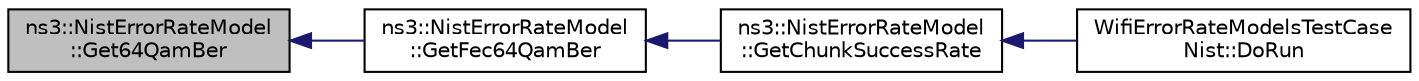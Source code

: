 digraph "ns3::NistErrorRateModel::Get64QamBer"
{
  edge [fontname="Helvetica",fontsize="10",labelfontname="Helvetica",labelfontsize="10"];
  node [fontname="Helvetica",fontsize="10",shape=record];
  rankdir="LR";
  Node1 [label="ns3::NistErrorRateModel\l::Get64QamBer",height=0.2,width=0.4,color="black", fillcolor="grey75", style="filled", fontcolor="black"];
  Node1 -> Node2 [dir="back",color="midnightblue",fontsize="10",style="solid"];
  Node2 [label="ns3::NistErrorRateModel\l::GetFec64QamBer",height=0.2,width=0.4,color="black", fillcolor="white", style="filled",URL="$da/d01/classns3_1_1NistErrorRateModel.html#a4bb2f176c01cd6175475b5de245bdcea"];
  Node2 -> Node3 [dir="back",color="midnightblue",fontsize="10",style="solid"];
  Node3 [label="ns3::NistErrorRateModel\l::GetChunkSuccessRate",height=0.2,width=0.4,color="black", fillcolor="white", style="filled",URL="$da/d01/classns3_1_1NistErrorRateModel.html#a2316a2c287485d7cc81198c90b246bc0"];
  Node3 -> Node4 [dir="back",color="midnightblue",fontsize="10",style="solid"];
  Node4 [label="WifiErrorRateModelsTestCase\lNist::DoRun",height=0.2,width=0.4,color="black", fillcolor="white", style="filled",URL="$db/dee/classWifiErrorRateModelsTestCaseNist.html#ad5b8a5a3be038338f6bcbe0d52331c90",tooltip="Implementation to actually run this TestCase. "];
}
